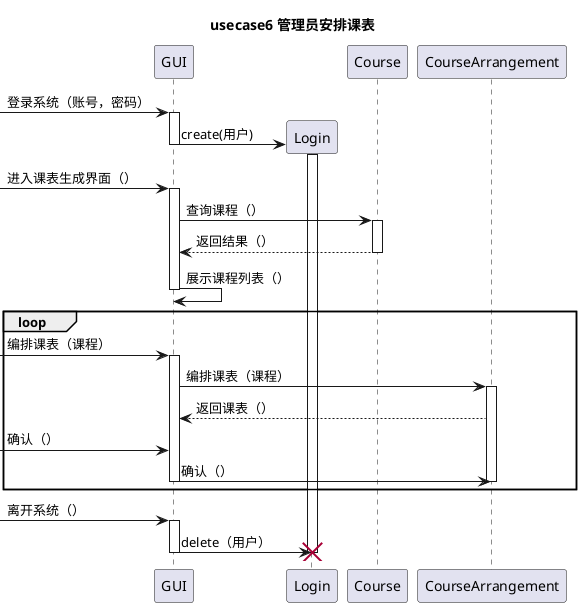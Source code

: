 @startuml
title usecase6 **管理员安排课表**


[-> GUI : 登录系统（账号，密码）
activate GUI
create Login
GUI -> Login : create(用户)
activate Login
deactivate GUI

[-> GUI : 进入课表生成界面（）
activate GUI
GUI -> Course : 查询课程（）
activate Course
Course --> GUI : 返回结果（）
deactivate Course
GUI -> GUI : 展示课程列表（）
deactivate GUI

loop
[-> GUI : 编排课表（课程）
activate GUI
GUI -> CourseArrangement : 编排课表（课程）
activate CourseArrangement
CourseArrangement --> GUI : 返回课表（）
[-> GUI : 确认（）
GUI -> CourseArrangement : 确认（）
deactivate GUI
deactivate CourseArrangement
end

[-> GUI : 离开系统（）
activate GUI

GUI -> Login : delete（用户）
destroy Login
deactivate GUI
@enduml